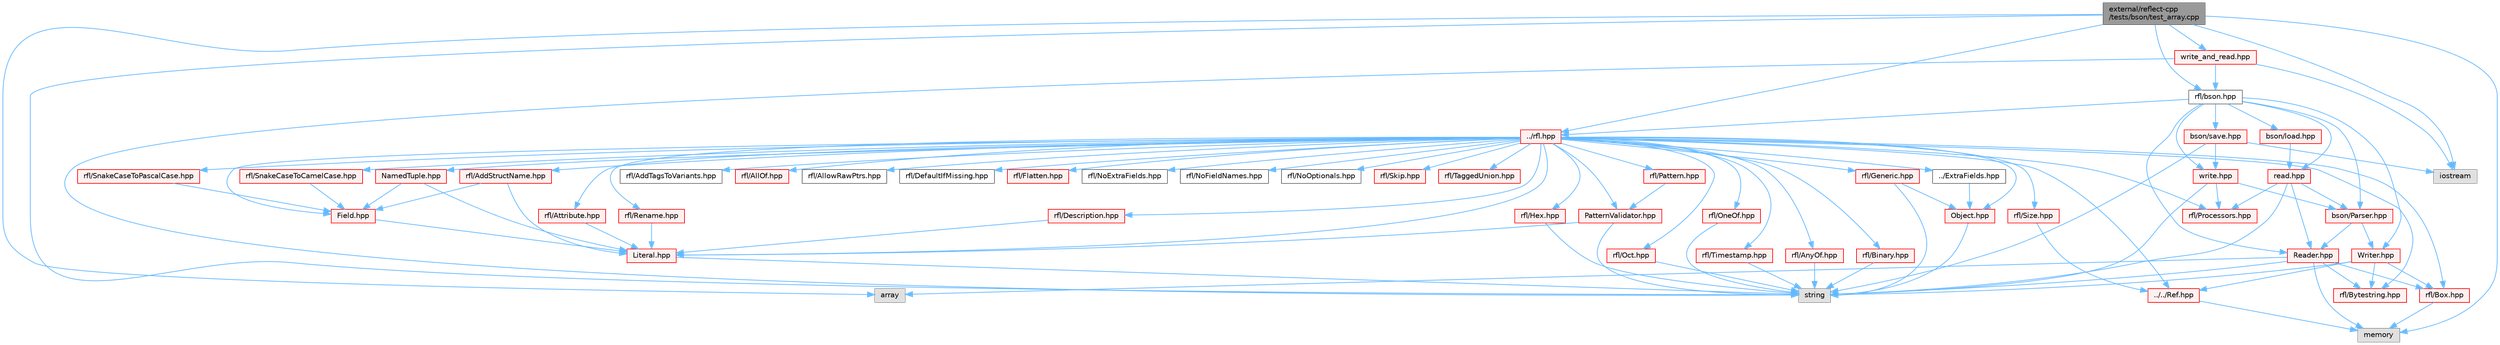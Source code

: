 digraph "external/reflect-cpp/tests/bson/test_array.cpp"
{
 // LATEX_PDF_SIZE
  bgcolor="transparent";
  edge [fontname=Helvetica,fontsize=10,labelfontname=Helvetica,labelfontsize=10];
  node [fontname=Helvetica,fontsize=10,shape=box,height=0.2,width=0.4];
  Node1 [id="Node000001",label="external/reflect-cpp\l/tests/bson/test_array.cpp",height=0.2,width=0.4,color="gray40", fillcolor="grey60", style="filled", fontcolor="black",tooltip=" "];
  Node1 -> Node2 [id="edge1_Node000001_Node000002",color="steelblue1",style="solid",tooltip=" "];
  Node2 [id="Node000002",label="array",height=0.2,width=0.4,color="grey60", fillcolor="#E0E0E0", style="filled",tooltip=" "];
  Node1 -> Node3 [id="edge2_Node000001_Node000003",color="steelblue1",style="solid",tooltip=" "];
  Node3 [id="Node000003",label="iostream",height=0.2,width=0.4,color="grey60", fillcolor="#E0E0E0", style="filled",tooltip=" "];
  Node1 -> Node4 [id="edge3_Node000001_Node000004",color="steelblue1",style="solid",tooltip=" "];
  Node4 [id="Node000004",label="memory",height=0.2,width=0.4,color="grey60", fillcolor="#E0E0E0", style="filled",tooltip=" "];
  Node1 -> Node5 [id="edge4_Node000001_Node000005",color="steelblue1",style="solid",tooltip=" "];
  Node5 [id="Node000005",label="rfl/bson.hpp",height=0.2,width=0.4,color="grey40", fillcolor="white", style="filled",URL="$bson_8hpp.html",tooltip=" "];
  Node5 -> Node6 [id="edge5_Node000005_Node000006",color="steelblue1",style="solid",tooltip=" "];
  Node6 [id="Node000006",label="../rfl.hpp",height=0.2,width=0.4,color="red", fillcolor="#FFF0F0", style="filled",URL="$rfl_8hpp.html",tooltip=" "];
  Node6 -> Node7 [id="edge6_Node000006_Node000007",color="steelblue1",style="solid",tooltip=" "];
  Node7 [id="Node000007",label="rfl/AddStructName.hpp",height=0.2,width=0.4,color="red", fillcolor="#FFF0F0", style="filled",URL="$_add_struct_name_8hpp.html",tooltip=" "];
  Node7 -> Node9 [id="edge7_Node000007_Node000009",color="steelblue1",style="solid",tooltip=" "];
  Node9 [id="Node000009",label="Field.hpp",height=0.2,width=0.4,color="red", fillcolor="#FFF0F0", style="filled",URL="$_field_8hpp.html",tooltip=" "];
  Node9 -> Node14 [id="edge8_Node000009_Node000014",color="steelblue1",style="solid",tooltip=" "];
  Node14 [id="Node000014",label="Literal.hpp",height=0.2,width=0.4,color="red", fillcolor="#FFF0F0", style="filled",URL="$_literal_8hpp.html",tooltip=" "];
  Node14 -> Node18 [id="edge9_Node000014_Node000018",color="steelblue1",style="solid",tooltip=" "];
  Node18 [id="Node000018",label="string",height=0.2,width=0.4,color="grey60", fillcolor="#E0E0E0", style="filled",tooltip=" "];
  Node7 -> Node14 [id="edge10_Node000007_Node000014",color="steelblue1",style="solid",tooltip=" "];
  Node6 -> Node55 [id="edge11_Node000006_Node000055",color="steelblue1",style="solid",tooltip=" "];
  Node55 [id="Node000055",label="rfl/AddTagsToVariants.hpp",height=0.2,width=0.4,color="grey40", fillcolor="white", style="filled",URL="$_add_tags_to_variants_8hpp.html",tooltip=" "];
  Node6 -> Node56 [id="edge12_Node000006_Node000056",color="steelblue1",style="solid",tooltip=" "];
  Node56 [id="Node000056",label="rfl/AllOf.hpp",height=0.2,width=0.4,color="red", fillcolor="#FFF0F0", style="filled",URL="$_all_of_8hpp.html",tooltip=" "];
  Node6 -> Node65 [id="edge13_Node000006_Node000065",color="steelblue1",style="solid",tooltip=" "];
  Node65 [id="Node000065",label="rfl/AllowRawPtrs.hpp",height=0.2,width=0.4,color="grey40", fillcolor="white", style="filled",URL="$_allow_raw_ptrs_8hpp.html",tooltip=" "];
  Node6 -> Node66 [id="edge14_Node000006_Node000066",color="steelblue1",style="solid",tooltip=" "];
  Node66 [id="Node000066",label="rfl/AnyOf.hpp",height=0.2,width=0.4,color="red", fillcolor="#FFF0F0", style="filled",URL="$_any_of_8hpp.html",tooltip=" "];
  Node66 -> Node18 [id="edge15_Node000066_Node000018",color="steelblue1",style="solid",tooltip=" "];
  Node6 -> Node68 [id="edge16_Node000006_Node000068",color="steelblue1",style="solid",tooltip=" "];
  Node68 [id="Node000068",label="rfl/Attribute.hpp",height=0.2,width=0.4,color="red", fillcolor="#FFF0F0", style="filled",URL="$_attribute_8hpp.html",tooltip=" "];
  Node68 -> Node14 [id="edge17_Node000068_Node000014",color="steelblue1",style="solid",tooltip=" "];
  Node6 -> Node69 [id="edge18_Node000006_Node000069",color="steelblue1",style="solid",tooltip=" "];
  Node69 [id="Node000069",label="rfl/Binary.hpp",height=0.2,width=0.4,color="red", fillcolor="#FFF0F0", style="filled",URL="$_binary_8hpp.html",tooltip=" "];
  Node69 -> Node18 [id="edge19_Node000069_Node000018",color="steelblue1",style="solid",tooltip=" "];
  Node6 -> Node71 [id="edge20_Node000006_Node000071",color="steelblue1",style="solid",tooltip=" "];
  Node71 [id="Node000071",label="rfl/Box.hpp",height=0.2,width=0.4,color="red", fillcolor="#FFF0F0", style="filled",URL="$_box_8hpp.html",tooltip=" "];
  Node71 -> Node4 [id="edge21_Node000071_Node000004",color="steelblue1",style="solid",tooltip=" "];
  Node6 -> Node72 [id="edge22_Node000006_Node000072",color="steelblue1",style="solid",tooltip=" "];
  Node72 [id="Node000072",label="rfl/Bytestring.hpp",height=0.2,width=0.4,color="red", fillcolor="#FFF0F0", style="filled",URL="$_bytestring_8hpp.html",tooltip=" "];
  Node6 -> Node73 [id="edge23_Node000006_Node000073",color="steelblue1",style="solid",tooltip=" "];
  Node73 [id="Node000073",label="rfl/DefaultIfMissing.hpp",height=0.2,width=0.4,color="grey40", fillcolor="white", style="filled",URL="$_default_if_missing_8hpp.html",tooltip=" "];
  Node6 -> Node74 [id="edge24_Node000006_Node000074",color="steelblue1",style="solid",tooltip=" "];
  Node74 [id="Node000074",label="rfl/Description.hpp",height=0.2,width=0.4,color="red", fillcolor="#FFF0F0", style="filled",URL="$_description_8hpp.html",tooltip=" "];
  Node74 -> Node14 [id="edge25_Node000074_Node000014",color="steelblue1",style="solid",tooltip=" "];
  Node6 -> Node49 [id="edge26_Node000006_Node000049",color="steelblue1",style="solid",tooltip=" "];
  Node49 [id="Node000049",label="../ExtraFields.hpp",height=0.2,width=0.4,color="grey40", fillcolor="white", style="filled",URL="$_extra_fields_8hpp.html",tooltip=" "];
  Node49 -> Node50 [id="edge27_Node000049_Node000050",color="steelblue1",style="solid",tooltip=" "];
  Node50 [id="Node000050",label="Object.hpp",height=0.2,width=0.4,color="red", fillcolor="#FFF0F0", style="filled",URL="$_object_8hpp.html",tooltip=" "];
  Node50 -> Node18 [id="edge28_Node000050_Node000018",color="steelblue1",style="solid",tooltip=" "];
  Node6 -> Node9 [id="edge29_Node000006_Node000009",color="steelblue1",style="solid",tooltip=" "];
  Node6 -> Node75 [id="edge30_Node000006_Node000075",color="steelblue1",style="solid",tooltip=" "];
  Node75 [id="Node000075",label="rfl/Flatten.hpp",height=0.2,width=0.4,color="red", fillcolor="#FFF0F0", style="filled",URL="$_flatten_8hpp.html",tooltip=" "];
  Node6 -> Node76 [id="edge31_Node000006_Node000076",color="steelblue1",style="solid",tooltip=" "];
  Node76 [id="Node000076",label="rfl/Generic.hpp",height=0.2,width=0.4,color="red", fillcolor="#FFF0F0", style="filled",URL="$_generic_8hpp.html",tooltip=" "];
  Node76 -> Node18 [id="edge32_Node000076_Node000018",color="steelblue1",style="solid",tooltip=" "];
  Node76 -> Node50 [id="edge33_Node000076_Node000050",color="steelblue1",style="solid",tooltip=" "];
  Node6 -> Node78 [id="edge34_Node000006_Node000078",color="steelblue1",style="solid",tooltip=" "];
  Node78 [id="Node000078",label="rfl/Hex.hpp",height=0.2,width=0.4,color="red", fillcolor="#FFF0F0", style="filled",URL="$_hex_8hpp.html",tooltip=" "];
  Node78 -> Node18 [id="edge35_Node000078_Node000018",color="steelblue1",style="solid",tooltip=" "];
  Node6 -> Node14 [id="edge36_Node000006_Node000014",color="steelblue1",style="solid",tooltip=" "];
  Node6 -> Node43 [id="edge37_Node000006_Node000043",color="steelblue1",style="solid",tooltip=" "];
  Node43 [id="Node000043",label="NamedTuple.hpp",height=0.2,width=0.4,color="red", fillcolor="#FFF0F0", style="filled",URL="$_named_tuple_8hpp.html",tooltip=" "];
  Node43 -> Node9 [id="edge38_Node000043_Node000009",color="steelblue1",style="solid",tooltip=" "];
  Node43 -> Node14 [id="edge39_Node000043_Node000014",color="steelblue1",style="solid",tooltip=" "];
  Node6 -> Node79 [id="edge40_Node000006_Node000079",color="steelblue1",style="solid",tooltip=" "];
  Node79 [id="Node000079",label="rfl/NoExtraFields.hpp",height=0.2,width=0.4,color="grey40", fillcolor="white", style="filled",URL="$_no_extra_fields_8hpp.html",tooltip=" "];
  Node6 -> Node80 [id="edge41_Node000006_Node000080",color="steelblue1",style="solid",tooltip=" "];
  Node80 [id="Node000080",label="rfl/NoFieldNames.hpp",height=0.2,width=0.4,color="grey40", fillcolor="white", style="filled",URL="$_no_field_names_8hpp.html",tooltip=" "];
  Node6 -> Node81 [id="edge42_Node000006_Node000081",color="steelblue1",style="solid",tooltip=" "];
  Node81 [id="Node000081",label="rfl/NoOptionals.hpp",height=0.2,width=0.4,color="grey40", fillcolor="white", style="filled",URL="$_no_optionals_8hpp.html",tooltip=" "];
  Node6 -> Node50 [id="edge43_Node000006_Node000050",color="steelblue1",style="solid",tooltip=" "];
  Node6 -> Node82 [id="edge44_Node000006_Node000082",color="steelblue1",style="solid",tooltip=" "];
  Node82 [id="Node000082",label="rfl/Oct.hpp",height=0.2,width=0.4,color="red", fillcolor="#FFF0F0", style="filled",URL="$_oct_8hpp.html",tooltip=" "];
  Node82 -> Node18 [id="edge45_Node000082_Node000018",color="steelblue1",style="solid",tooltip=" "];
  Node6 -> Node84 [id="edge46_Node000006_Node000084",color="steelblue1",style="solid",tooltip=" "];
  Node84 [id="Node000084",label="rfl/OneOf.hpp",height=0.2,width=0.4,color="red", fillcolor="#FFF0F0", style="filled",URL="$_one_of_8hpp.html",tooltip=" "];
  Node84 -> Node18 [id="edge47_Node000084_Node000018",color="steelblue1",style="solid",tooltip=" "];
  Node6 -> Node85 [id="edge48_Node000006_Node000085",color="steelblue1",style="solid",tooltip=" "];
  Node85 [id="Node000085",label="rfl/Pattern.hpp",height=0.2,width=0.4,color="red", fillcolor="#FFF0F0", style="filled",URL="$_pattern_8hpp.html",tooltip=" "];
  Node85 -> Node86 [id="edge49_Node000085_Node000086",color="steelblue1",style="solid",tooltip=" "];
  Node86 [id="Node000086",label="PatternValidator.hpp",height=0.2,width=0.4,color="red", fillcolor="#FFF0F0", style="filled",URL="$_pattern_validator_8hpp.html",tooltip=" "];
  Node86 -> Node18 [id="edge50_Node000086_Node000018",color="steelblue1",style="solid",tooltip=" "];
  Node86 -> Node14 [id="edge51_Node000086_Node000014",color="steelblue1",style="solid",tooltip=" "];
  Node6 -> Node86 [id="edge52_Node000006_Node000086",color="steelblue1",style="solid",tooltip=" "];
  Node6 -> Node92 [id="edge53_Node000006_Node000092",color="steelblue1",style="solid",tooltip=" "];
  Node92 [id="Node000092",label="rfl/Processors.hpp",height=0.2,width=0.4,color="red", fillcolor="#FFF0F0", style="filled",URL="$_processors_8hpp.html",tooltip=" "];
  Node6 -> Node59 [id="edge54_Node000006_Node000059",color="steelblue1",style="solid",tooltip=" "];
  Node59 [id="Node000059",label="../../Ref.hpp",height=0.2,width=0.4,color="red", fillcolor="#FFF0F0", style="filled",URL="$_ref_8hpp.html",tooltip=" "];
  Node59 -> Node4 [id="edge55_Node000059_Node000004",color="steelblue1",style="solid",tooltip=" "];
  Node6 -> Node101 [id="edge56_Node000006_Node000101",color="steelblue1",style="solid",tooltip=" "];
  Node101 [id="Node000101",label="rfl/Rename.hpp",height=0.2,width=0.4,color="red", fillcolor="#FFF0F0", style="filled",URL="$_rename_8hpp.html",tooltip=" "];
  Node101 -> Node14 [id="edge57_Node000101_Node000014",color="steelblue1",style="solid",tooltip=" "];
  Node6 -> Node102 [id="edge58_Node000006_Node000102",color="steelblue1",style="solid",tooltip=" "];
  Node102 [id="Node000102",label="rfl/Size.hpp",height=0.2,width=0.4,color="red", fillcolor="#FFF0F0", style="filled",URL="$_size_8hpp.html",tooltip=" "];
  Node102 -> Node59 [id="edge59_Node000102_Node000059",color="steelblue1",style="solid",tooltip=" "];
  Node6 -> Node103 [id="edge60_Node000006_Node000103",color="steelblue1",style="solid",tooltip=" "];
  Node103 [id="Node000103",label="rfl/Skip.hpp",height=0.2,width=0.4,color="red", fillcolor="#FFF0F0", style="filled",URL="$_skip_8hpp.html",tooltip=" "];
  Node6 -> Node105 [id="edge61_Node000006_Node000105",color="steelblue1",style="solid",tooltip=" "];
  Node105 [id="Node000105",label="rfl/SnakeCaseToCamelCase.hpp",height=0.2,width=0.4,color="red", fillcolor="#FFF0F0", style="filled",URL="$_snake_case_to_camel_case_8hpp.html",tooltip=" "];
  Node105 -> Node9 [id="edge62_Node000105_Node000009",color="steelblue1",style="solid",tooltip=" "];
  Node6 -> Node108 [id="edge63_Node000006_Node000108",color="steelblue1",style="solid",tooltip=" "];
  Node108 [id="Node000108",label="rfl/SnakeCaseToPascalCase.hpp",height=0.2,width=0.4,color="red", fillcolor="#FFF0F0", style="filled",URL="$_snake_case_to_pascal_case_8hpp.html",tooltip=" "];
  Node108 -> Node9 [id="edge64_Node000108_Node000009",color="steelblue1",style="solid",tooltip=" "];
  Node6 -> Node109 [id="edge65_Node000006_Node000109",color="steelblue1",style="solid",tooltip=" "];
  Node109 [id="Node000109",label="rfl/TaggedUnion.hpp",height=0.2,width=0.4,color="red", fillcolor="#FFF0F0", style="filled",URL="$_tagged_union_8hpp.html",tooltip=" "];
  Node6 -> Node151 [id="edge66_Node000006_Node000151",color="steelblue1",style="solid",tooltip=" "];
  Node151 [id="Node000151",label="rfl/Timestamp.hpp",height=0.2,width=0.4,color="red", fillcolor="#FFF0F0", style="filled",URL="$_timestamp_8hpp.html",tooltip=" "];
  Node151 -> Node18 [id="edge67_Node000151_Node000018",color="steelblue1",style="solid",tooltip=" "];
  Node5 -> Node297 [id="edge68_Node000005_Node000297",color="steelblue1",style="solid",tooltip=" "];
  Node297 [id="Node000297",label="bson/Parser.hpp",height=0.2,width=0.4,color="red", fillcolor="#FFF0F0", style="filled",URL="$bson_2_parser_8hpp.html",tooltip=" "];
  Node297 -> Node299 [id="edge69_Node000297_Node000299",color="steelblue1",style="solid",tooltip=" "];
  Node299 [id="Node000299",label="Reader.hpp",height=0.2,width=0.4,color="red", fillcolor="#FFF0F0", style="filled",URL="$bson_2_reader_8hpp.html",tooltip=" "];
  Node299 -> Node2 [id="edge70_Node000299_Node000002",color="steelblue1",style="solid",tooltip=" "];
  Node299 -> Node4 [id="edge71_Node000299_Node000004",color="steelblue1",style="solid",tooltip=" "];
  Node299 -> Node18 [id="edge72_Node000299_Node000018",color="steelblue1",style="solid",tooltip=" "];
  Node299 -> Node71 [id="edge73_Node000299_Node000071",color="steelblue1",style="solid",tooltip=" "];
  Node299 -> Node72 [id="edge74_Node000299_Node000072",color="steelblue1",style="solid",tooltip=" "];
  Node297 -> Node300 [id="edge75_Node000297_Node000300",color="steelblue1",style="solid",tooltip=" "];
  Node300 [id="Node000300",label="Writer.hpp",height=0.2,width=0.4,color="red", fillcolor="#FFF0F0", style="filled",URL="$bson_2_writer_8hpp.html",tooltip=" "];
  Node300 -> Node18 [id="edge76_Node000300_Node000018",color="steelblue1",style="solid",tooltip=" "];
  Node300 -> Node71 [id="edge77_Node000300_Node000071",color="steelblue1",style="solid",tooltip=" "];
  Node300 -> Node72 [id="edge78_Node000300_Node000072",color="steelblue1",style="solid",tooltip=" "];
  Node300 -> Node59 [id="edge79_Node000300_Node000059",color="steelblue1",style="solid",tooltip=" "];
  Node5 -> Node299 [id="edge80_Node000005_Node000299",color="steelblue1",style="solid",tooltip=" "];
  Node5 -> Node300 [id="edge81_Node000005_Node000300",color="steelblue1",style="solid",tooltip=" "];
  Node5 -> Node301 [id="edge82_Node000005_Node000301",color="steelblue1",style="solid",tooltip=" "];
  Node301 [id="Node000301",label="bson/load.hpp",height=0.2,width=0.4,color="red", fillcolor="#FFF0F0", style="filled",URL="$bson_2load_8hpp.html",tooltip=" "];
  Node301 -> Node304 [id="edge83_Node000301_Node000304",color="steelblue1",style="solid",tooltip=" "];
  Node304 [id="Node000304",label="read.hpp",height=0.2,width=0.4,color="red", fillcolor="#FFF0F0", style="filled",URL="$bson_2read_8hpp.html",tooltip=" "];
  Node304 -> Node18 [id="edge84_Node000304_Node000018",color="steelblue1",style="solid",tooltip=" "];
  Node304 -> Node92 [id="edge85_Node000304_Node000092",color="steelblue1",style="solid",tooltip=" "];
  Node304 -> Node297 [id="edge86_Node000304_Node000297",color="steelblue1",style="solid",tooltip=" "];
  Node304 -> Node299 [id="edge87_Node000304_Node000299",color="steelblue1",style="solid",tooltip=" "];
  Node5 -> Node304 [id="edge88_Node000005_Node000304",color="steelblue1",style="solid",tooltip=" "];
  Node5 -> Node305 [id="edge89_Node000005_Node000305",color="steelblue1",style="solid",tooltip=" "];
  Node305 [id="Node000305",label="bson/save.hpp",height=0.2,width=0.4,color="red", fillcolor="#FFF0F0", style="filled",URL="$bson_2save_8hpp.html",tooltip=" "];
  Node305 -> Node3 [id="edge90_Node000305_Node000003",color="steelblue1",style="solid",tooltip=" "];
  Node305 -> Node18 [id="edge91_Node000305_Node000018",color="steelblue1",style="solid",tooltip=" "];
  Node305 -> Node307 [id="edge92_Node000305_Node000307",color="steelblue1",style="solid",tooltip=" "];
  Node307 [id="Node000307",label="write.hpp",height=0.2,width=0.4,color="red", fillcolor="#FFF0F0", style="filled",URL="$bson_2write_8hpp.html",tooltip=" "];
  Node307 -> Node18 [id="edge93_Node000307_Node000018",color="steelblue1",style="solid",tooltip=" "];
  Node307 -> Node92 [id="edge94_Node000307_Node000092",color="steelblue1",style="solid",tooltip=" "];
  Node307 -> Node297 [id="edge95_Node000307_Node000297",color="steelblue1",style="solid",tooltip=" "];
  Node5 -> Node307 [id="edge96_Node000005_Node000307",color="steelblue1",style="solid",tooltip=" "];
  Node1 -> Node18 [id="edge97_Node000001_Node000018",color="steelblue1",style="solid",tooltip=" "];
  Node1 -> Node6 [id="edge98_Node000001_Node000006",color="steelblue1",style="solid",tooltip=" "];
  Node1 -> Node308 [id="edge99_Node000001_Node000308",color="steelblue1",style="solid",tooltip=" "];
  Node308 [id="Node000308",label="write_and_read.hpp",height=0.2,width=0.4,color="red", fillcolor="#FFF0F0", style="filled",URL="$bson_2write__and__read_8hpp.html",tooltip=" "];
  Node308 -> Node3 [id="edge100_Node000308_Node000003",color="steelblue1",style="solid",tooltip=" "];
  Node308 -> Node5 [id="edge101_Node000308_Node000005",color="steelblue1",style="solid",tooltip=" "];
  Node308 -> Node18 [id="edge102_Node000308_Node000018",color="steelblue1",style="solid",tooltip=" "];
}
